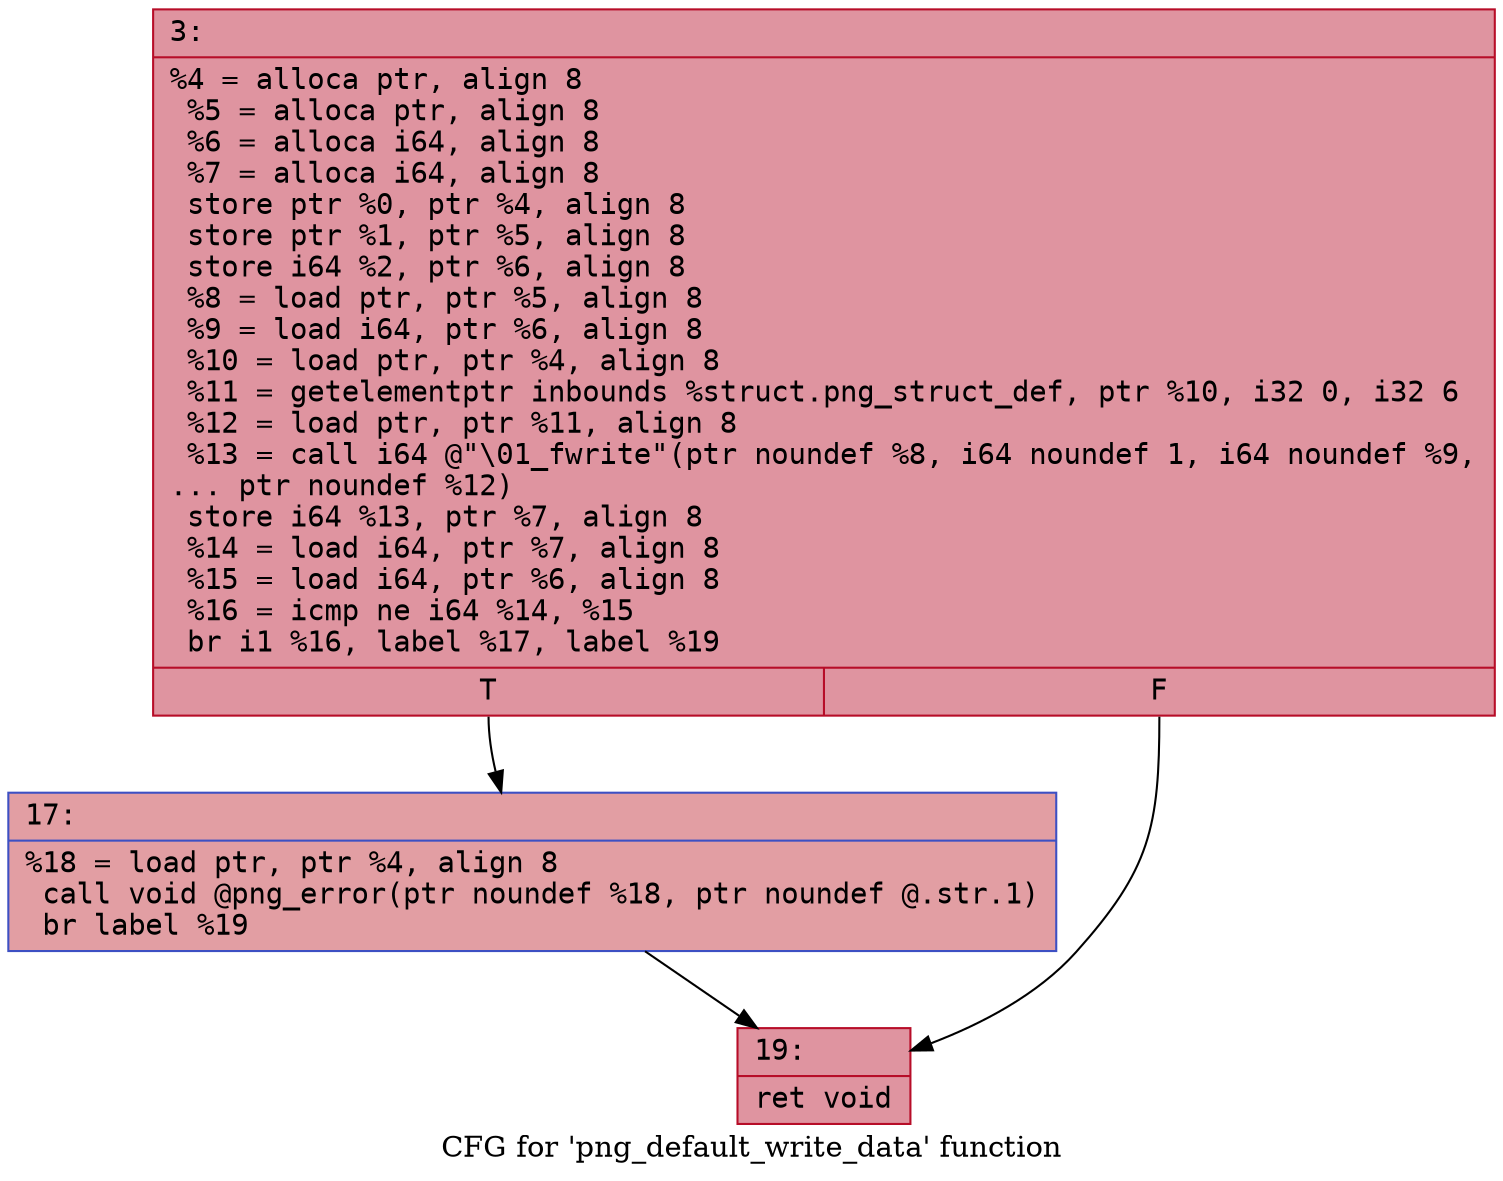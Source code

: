 digraph "CFG for 'png_default_write_data' function" {
	label="CFG for 'png_default_write_data' function";

	Node0x60000160e440 [shape=record,color="#b70d28ff", style=filled, fillcolor="#b70d2870" fontname="Courier",label="{3:\l|  %4 = alloca ptr, align 8\l  %5 = alloca ptr, align 8\l  %6 = alloca i64, align 8\l  %7 = alloca i64, align 8\l  store ptr %0, ptr %4, align 8\l  store ptr %1, ptr %5, align 8\l  store i64 %2, ptr %6, align 8\l  %8 = load ptr, ptr %5, align 8\l  %9 = load i64, ptr %6, align 8\l  %10 = load ptr, ptr %4, align 8\l  %11 = getelementptr inbounds %struct.png_struct_def, ptr %10, i32 0, i32 6\l  %12 = load ptr, ptr %11, align 8\l  %13 = call i64 @\"\\01_fwrite\"(ptr noundef %8, i64 noundef 1, i64 noundef %9,\l... ptr noundef %12)\l  store i64 %13, ptr %7, align 8\l  %14 = load i64, ptr %7, align 8\l  %15 = load i64, ptr %6, align 8\l  %16 = icmp ne i64 %14, %15\l  br i1 %16, label %17, label %19\l|{<s0>T|<s1>F}}"];
	Node0x60000160e440:s0 -> Node0x60000160e490[tooltip="3 -> 17\nProbability 50.00%" ];
	Node0x60000160e440:s1 -> Node0x60000160e4e0[tooltip="3 -> 19\nProbability 50.00%" ];
	Node0x60000160e490 [shape=record,color="#3d50c3ff", style=filled, fillcolor="#be242e70" fontname="Courier",label="{17:\l|  %18 = load ptr, ptr %4, align 8\l  call void @png_error(ptr noundef %18, ptr noundef @.str.1)\l  br label %19\l}"];
	Node0x60000160e490 -> Node0x60000160e4e0[tooltip="17 -> 19\nProbability 100.00%" ];
	Node0x60000160e4e0 [shape=record,color="#b70d28ff", style=filled, fillcolor="#b70d2870" fontname="Courier",label="{19:\l|  ret void\l}"];
}
